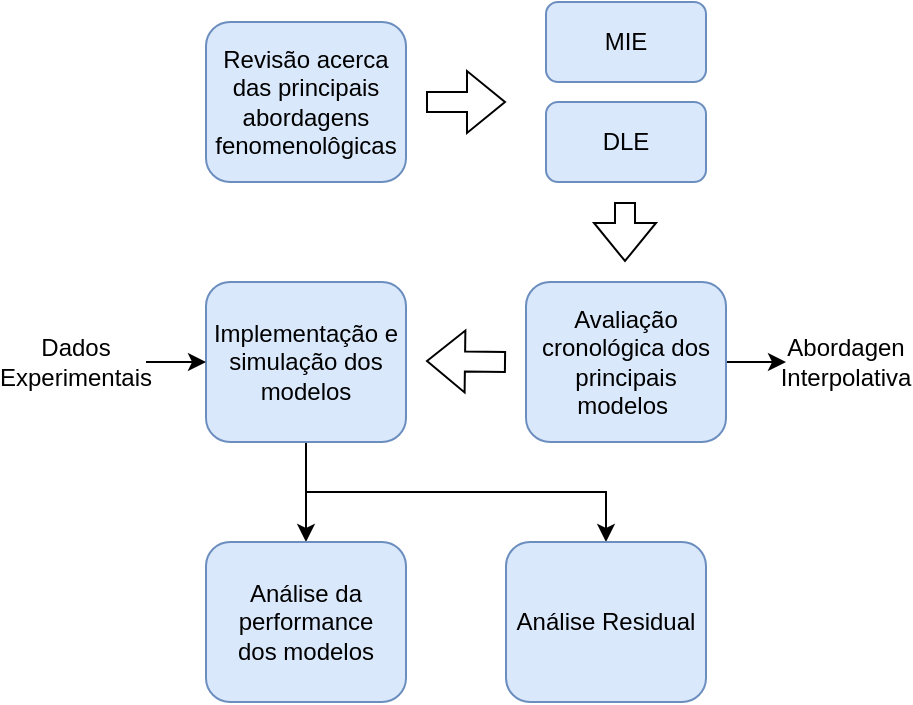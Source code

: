 <mxfile version="17.4.5" type="github">
  <diagram id="Nb12M01iGxBTq1MyVmrm" name="Page-1">
    <mxGraphModel dx="1038" dy="489" grid="1" gridSize="10" guides="1" tooltips="1" connect="1" arrows="1" fold="1" page="1" pageScale="1" pageWidth="850" pageHeight="1100" math="0" shadow="0">
      <root>
        <mxCell id="0" />
        <mxCell id="1" parent="0" />
        <mxCell id="fkp4_uhdzthaPoLJJq2W-1" value="Revisão acerca das principais abordagens fenomenolôgicas" style="rounded=1;whiteSpace=wrap;html=1;fillColor=#dae8fc;strokeColor=#6c8ebf;" vertex="1" parent="1">
          <mxGeometry x="330" y="220" width="100" height="80" as="geometry" />
        </mxCell>
        <mxCell id="fkp4_uhdzthaPoLJJq2W-2" value="" style="shape=flexArrow;endArrow=classic;html=1;rounded=0;" edge="1" parent="1">
          <mxGeometry width="50" height="50" relative="1" as="geometry">
            <mxPoint x="440" y="260" as="sourcePoint" />
            <mxPoint x="480" y="260" as="targetPoint" />
          </mxGeometry>
        </mxCell>
        <mxCell id="fkp4_uhdzthaPoLJJq2W-3" value="MIE" style="rounded=1;whiteSpace=wrap;html=1;fillColor=#dae8fc;strokeColor=#6c8ebf;" vertex="1" parent="1">
          <mxGeometry x="500" y="210" width="80" height="40" as="geometry" />
        </mxCell>
        <mxCell id="fkp4_uhdzthaPoLJJq2W-5" value="DLE" style="rounded=1;whiteSpace=wrap;html=1;fillColor=#dae8fc;strokeColor=#6c8ebf;" vertex="1" parent="1">
          <mxGeometry x="500" y="260" width="80" height="40" as="geometry" />
        </mxCell>
        <mxCell id="fkp4_uhdzthaPoLJJq2W-6" value="" style="shape=flexArrow;endArrow=classic;html=1;rounded=0;" edge="1" parent="1">
          <mxGeometry width="50" height="50" relative="1" as="geometry">
            <mxPoint x="539.5" y="310" as="sourcePoint" />
            <mxPoint x="539.5" y="340" as="targetPoint" />
          </mxGeometry>
        </mxCell>
        <mxCell id="fkp4_uhdzthaPoLJJq2W-20" style="edgeStyle=orthogonalEdgeStyle;rounded=0;orthogonalLoop=1;jettySize=auto;html=1;exitX=1;exitY=0.5;exitDx=0;exitDy=0;entryX=0;entryY=0.5;entryDx=0;entryDy=0;" edge="1" parent="1" source="fkp4_uhdzthaPoLJJq2W-7" target="fkp4_uhdzthaPoLJJq2W-11">
          <mxGeometry relative="1" as="geometry" />
        </mxCell>
        <mxCell id="fkp4_uhdzthaPoLJJq2W-7" value="Avaliação cronológica dos principais modelos&amp;nbsp;" style="rounded=1;whiteSpace=wrap;html=1;fillColor=#dae8fc;strokeColor=#6c8ebf;" vertex="1" parent="1">
          <mxGeometry x="490" y="350" width="100" height="80" as="geometry" />
        </mxCell>
        <mxCell id="fkp4_uhdzthaPoLJJq2W-8" value="" style="shape=flexArrow;endArrow=classic;html=1;rounded=0;" edge="1" parent="1">
          <mxGeometry width="50" height="50" relative="1" as="geometry">
            <mxPoint x="480" y="390" as="sourcePoint" />
            <mxPoint x="440" y="389.5" as="targetPoint" />
          </mxGeometry>
        </mxCell>
        <mxCell id="fkp4_uhdzthaPoLJJq2W-21" style="edgeStyle=orthogonalEdgeStyle;rounded=0;orthogonalLoop=1;jettySize=auto;html=1;entryX=0.5;entryY=0;entryDx=0;entryDy=0;" edge="1" parent="1" source="fkp4_uhdzthaPoLJJq2W-10" target="fkp4_uhdzthaPoLJJq2W-15">
          <mxGeometry relative="1" as="geometry" />
        </mxCell>
        <mxCell id="fkp4_uhdzthaPoLJJq2W-22" style="edgeStyle=orthogonalEdgeStyle;rounded=0;orthogonalLoop=1;jettySize=auto;html=1;exitX=0.5;exitY=1;exitDx=0;exitDy=0;entryX=0.5;entryY=0;entryDx=0;entryDy=0;" edge="1" parent="1" source="fkp4_uhdzthaPoLJJq2W-10" target="fkp4_uhdzthaPoLJJq2W-17">
          <mxGeometry relative="1" as="geometry" />
        </mxCell>
        <mxCell id="fkp4_uhdzthaPoLJJq2W-10" value="Implementação e simulação dos modelos" style="rounded=1;whiteSpace=wrap;html=1;fillColor=#dae8fc;strokeColor=#6c8ebf;" vertex="1" parent="1">
          <mxGeometry x="330" y="350" width="100" height="80" as="geometry" />
        </mxCell>
        <mxCell id="fkp4_uhdzthaPoLJJq2W-11" value="Abordagen Interpolativa" style="text;html=1;strokeColor=none;fillColor=none;align=center;verticalAlign=middle;whiteSpace=wrap;rounded=0;" vertex="1" parent="1">
          <mxGeometry x="620" y="375" width="60" height="30" as="geometry" />
        </mxCell>
        <mxCell id="fkp4_uhdzthaPoLJJq2W-14" style="edgeStyle=orthogonalEdgeStyle;rounded=0;orthogonalLoop=1;jettySize=auto;html=1;entryX=0;entryY=0.5;entryDx=0;entryDy=0;" edge="1" parent="1" source="fkp4_uhdzthaPoLJJq2W-13" target="fkp4_uhdzthaPoLJJq2W-10">
          <mxGeometry relative="1" as="geometry" />
        </mxCell>
        <mxCell id="fkp4_uhdzthaPoLJJq2W-13" value="Dados Experimentais" style="text;html=1;strokeColor=none;fillColor=none;align=center;verticalAlign=middle;whiteSpace=wrap;rounded=0;" vertex="1" parent="1">
          <mxGeometry x="230" y="375" width="70" height="30" as="geometry" />
        </mxCell>
        <mxCell id="fkp4_uhdzthaPoLJJq2W-15" value="Análise da performance&lt;br&gt;dos modelos" style="rounded=1;whiteSpace=wrap;html=1;fillColor=#dae8fc;strokeColor=#6c8ebf;" vertex="1" parent="1">
          <mxGeometry x="330" y="480" width="100" height="80" as="geometry" />
        </mxCell>
        <mxCell id="fkp4_uhdzthaPoLJJq2W-17" value="Análise Residual" style="rounded=1;whiteSpace=wrap;html=1;fillColor=#dae8fc;strokeColor=#6c8ebf;" vertex="1" parent="1">
          <mxGeometry x="480" y="480" width="100" height="80" as="geometry" />
        </mxCell>
      </root>
    </mxGraphModel>
  </diagram>
</mxfile>
